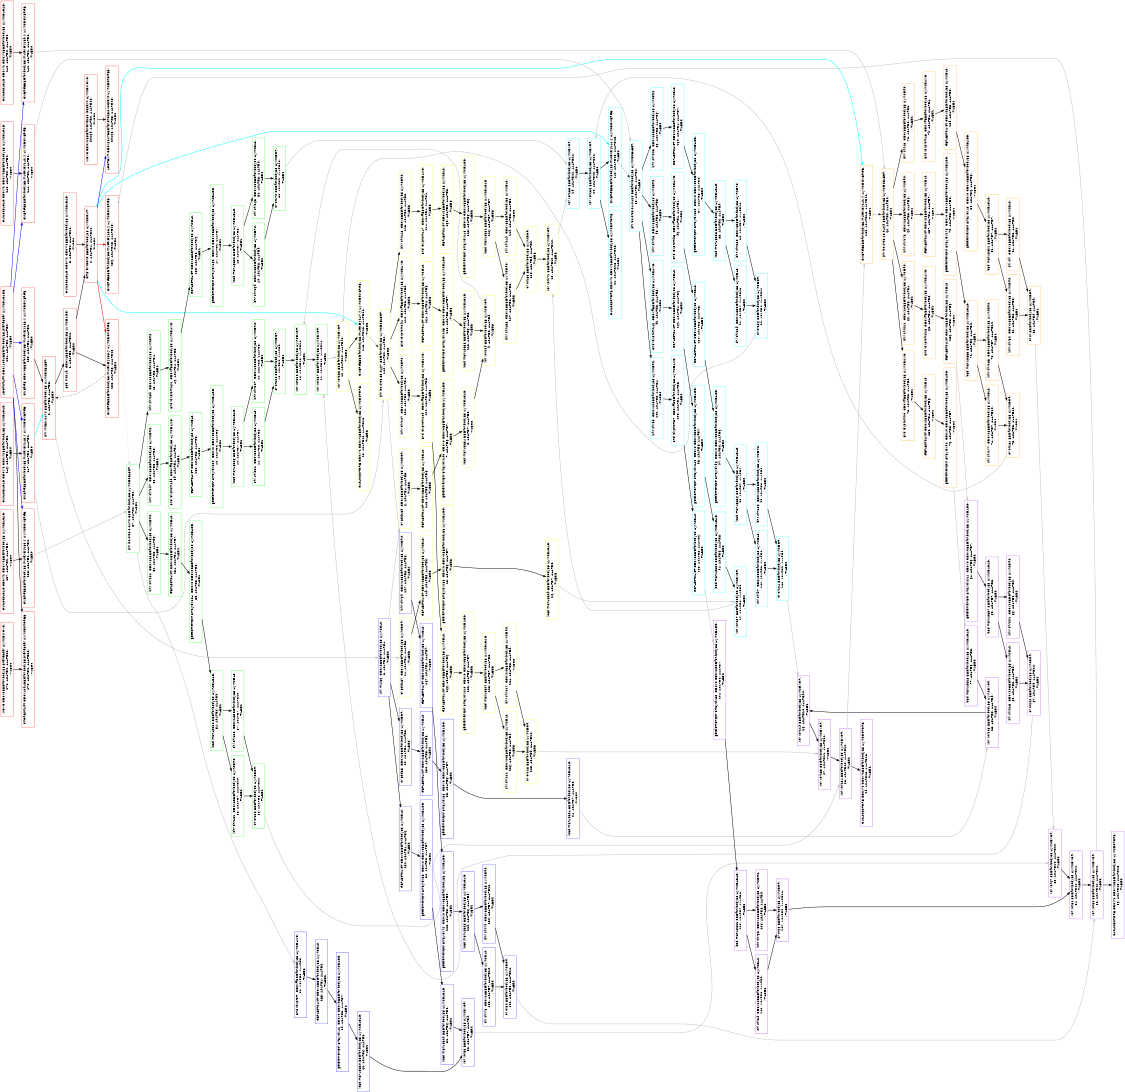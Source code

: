 digraph Region_18 {
	graph [ nslimit = "1000.0",
	orientation = landscape,
		center = true,
	page = "8.5,11",
	compound=true,
	size = "10,7.5" ] ;
"Op_134" [ fontname = "Helvetica" shape = box, color = red,  label = " LOOPSTART C=0x4094BB=for.body35.preheader HyIns=LOADB,
134, ASAP=0, ALAP=0,
, TILE=0"]
"Op_170" [ fontname = "Helvetica" shape = box, color = red,  label = " STORESTART C=0x4094BB=for.body35.preheader HyIns=STOREB,
170, ASAP=1, ALAP=13,
, TILE=0"]
"Op_171" [ fontname = "Helvetica" shape = box, color = red,  label = " MOVC C=0x0BB=for.body35.preheader HyIns=MOVC,
171, ASAP=0, ALAP=12,
, TILE=0"]
"Op_0" [ fontname = "Helvetica" shape = box, color = red,  label = " phi rnd31.0471 BB=for.body35 HyIns=SELECT,
0, ASAP=2, ALAP=3,
, TILE=0"]
"Op_1" [ fontname = "Helvetica" shape = box, color = red,  label = " add inc249  C=0x1BB=for.body35 HyIns=ADD,
1, ASAP=3, ALAP=11,
, TILE=0"]
"Op_2" [ fontname = "Helvetica" shape = box, color = red,  label = " icmp exitcond BB=for.body35 HyIns=CMP,
2, ASAP=4, ALAP=12,
, TILE=0"]
"Op_3" [ fontname = "Helvetica" shape = box, color = red,  label = " OutLoopLOAD C=0x-1 C=0x-1BB=for.body35 HyIns=LOAD,
3, ASAP=0, ALAP=11,
, TILE=0"]
"Op_5" [ fontname = "Helvetica" shape = box, color = blue,  label = " shl mul36  C=0x2BB=for.body35 HyIns=LS,
5, ASAP=3, ALAP=4,
, TILE=2"]
"Op_6" [ fontname = "Helvetica" shape = box, color = yellow,  label = " or add189  C=0x3BB=for.body35 HyIns=OR,
6, ASAP=4, ALAP=5,
, TILE=3"]
"Op_7" [ fontname = "Helvetica" shape = box, color = yellow,  label = " getelementptr arrayidx190  C=0x0 C=0x0BB=for.body35 HyIns=ADD,
7, ASAP=6, ALAP=7,
, TILE=3"]
"Op_8" [ fontname = "Helvetica" shape = box, color = yellow,  label = " load manupa34 BB=for.body35 HyIns=LOAD,
8, ASAP=7, ALAP=8,
, TILE=3"]
"Op_9" [ fontname = "Helvetica" shape = box, color = yellow,  label = " xor xor209 BB=for.body35 HyIns=XOR,
9, ASAP=8, ALAP=9,
, TILE=3"]
"Op_10" [ fontname = "Helvetica" shape = box, color = green,  label = " xor xor223 BB=for.body35 HyIns=XOR,
10, ASAP=10, ALAP=10,
, TILE=1"]
"Op_11" [ fontname = "Helvetica" shape = box, color = green,  label = " xor xor237 BB=for.body35 HyIns=XOR,
11, ASAP=11, ALAP=11,
, TILE=1"]
"Op_12" [ fontname = "Helvetica" shape = box, color = yellow,  label = " xor xor238 BB=for.body35 HyIns=XOR,
12, ASAP=12, ALAP=12,
, TILE=3"]
"Op_13" [ fontname = "Helvetica" shape = box, color = yellow,  label = " OutLoopSTORE C=0x-1 C=0x-1BB=for.body35 HyIns=STORE,
13, ASAP=13, ALAP=13,
, TILE=3"]
"Op_14" [ fontname = "Helvetica" shape = box, color = yellow,  label = " or add137  C=0x2BB=for.body35 HyIns=OR,
14, ASAP=4, ALAP=5,
, TILE=3"]
"Op_15" [ fontname = "Helvetica" shape = box, color = yellow,  label = " getelementptr arrayidx138  C=0x0 C=0x0BB=for.body35 HyIns=ADD,
15, ASAP=6, ALAP=7,
, TILE=3"]
"Op_16" [ fontname = "Helvetica" shape = box, color = yellow,  label = " load manupa29 BB=for.body35 HyIns=LOAD,
16, ASAP=7, ALAP=8,
, TILE=3"]
"Op_17" [ fontname = "Helvetica" shape = box, color = cyan,  label = " xor xor157 BB=for.body35 HyIns=XOR,
17, ASAP=8, ALAP=9,
, TILE=0"]
"Op_18" [ fontname = "Helvetica" shape = box, color = yellow,  label = " xor xor171 BB=for.body35 HyIns=XOR,
18, ASAP=10, ALAP=10,
, TILE=3"]
"Op_19" [ fontname = "Helvetica" shape = box, color = cyan,  label = " xor xor185 BB=for.body35 HyIns=XOR,
19, ASAP=11, ALAP=11,
, TILE=0"]
"Op_20" [ fontname = "Helvetica" shape = box, color = cyan,  label = " xor xor186 BB=for.body35 HyIns=XOR,
20, ASAP=12, ALAP=12,
, TILE=0"]
"Op_21" [ fontname = "Helvetica" shape = box, color = cyan,  label = " OutLoopSTORE C=0x-1 C=0x-1BB=for.body35 HyIns=STORE,
21, ASAP=13, ALAP=13,
, TILE=0"]
"Op_37" [ fontname = "Helvetica" shape = box, color = green,  label = " phi b0.sroa.0.0470 BB=for.body35 HyIns=SELECT,
37, ASAP=2, ALAP=2,
, TILE=1"]
"Op_22" [ fontname = "Helvetica" shape = box, color = blue,  label = " or add85  C=0x1BB=for.body35 HyIns=OR,
22, ASAP=4, ALAP=5,
, TILE=2"]
"Op_23" [ fontname = "Helvetica" shape = box, color = blue,  label = " getelementptr arrayidx86  C=0x0 C=0x0BB=for.body35 HyIns=ADD,
23, ASAP=6, ALAP=7,
, TILE=2"]
"Op_24" [ fontname = "Helvetica" shape = box, color = blue,  label = " load manupa24 BB=for.body35 HyIns=LOAD,
24, ASAP=7, ALAP=8,
, TILE=2"]
"Op_25" [ fontname = "Helvetica" shape = box, color = purple,  label = " xor xor105 BB=for.body35 HyIns=XOR,
25, ASAP=8, ALAP=9,
, TILE=2"]
"Op_26" [ fontname = "Helvetica" shape = box, color = purple,  label = " xor xor119 BB=for.body35 HyIns=XOR,
26, ASAP=10, ALAP=10,
, TILE=2"]
"Op_27" [ fontname = "Helvetica" shape = box, color = purple,  label = " xor xor133 BB=for.body35 HyIns=XOR,
27, ASAP=11, ALAP=11,
, TILE=2"]
"Op_28" [ fontname = "Helvetica" shape = box, color = purple,  label = " xor xor134 BB=for.body35 HyIns=XOR,
28, ASAP=12, ALAP=12,
, TILE=2"]
"Op_29" [ fontname = "Helvetica" shape = box, color = purple,  label = " OutLoopSTORE C=0x-1 C=0x-1BB=for.body35 HyIns=STORE,
29, ASAP=13, ALAP=13,
, TILE=2"]
"Op_30" [ fontname = "Helvetica" shape = box, color = blue,  label = " getelementptr arrayidx38  C=0x0 C=0x0BB=for.body35 HyIns=ADD,
30, ASAP=5, ALAP=7,
, TILE=2"]
"Op_31" [ fontname = "Helvetica" shape = box, color = blue,  label = " load manupa19 BB=for.body35 HyIns=LOAD,
31, ASAP=6, ALAP=8,
, TILE=2"]
"Op_32" [ fontname = "Helvetica" shape = box, color = blue,  label = " xor xor53 BB=for.body35 HyIns=XOR,
32, ASAP=7, ALAP=9,
, TILE=2"]
"Op_33" [ fontname = "Helvetica" shape = box, color = purple,  label = " xor xor67 BB=for.body35 HyIns=XOR,
33, ASAP=10, ALAP=10,
, TILE=2"]
"Op_34" [ fontname = "Helvetica" shape = box, color = purple,  label = " xor xor81 BB=for.body35 HyIns=XOR,
34, ASAP=11, ALAP=11,
, TILE=2"]
"Op_35" [ fontname = "Helvetica" shape = box, color = purple,  label = " xor xor82 BB=for.body35 HyIns=XOR,
35, ASAP=12, ALAP=12,
, TILE=2"]
"Op_36" [ fontname = "Helvetica" shape = box, color = purple,  label = " OutLoopSTORE C=0x-1 C=0x-1BB=for.body35 HyIns=STORE,
36, ASAP=13, ALAP=13,
, TILE=2"]
"Op_61" [ fontname = "Helvetica" shape = box, color = orange,  label = " phi b0.sroa.13.0469 BB=for.body35 HyIns=SELECT,
61, ASAP=2, ALAP=2,
, TILE=1"]
"Op_62" [ fontname = "Helvetica" shape = box, color = orange,  label = " lshr shr211  C=0x10BB=for.body35 HyIns=RS,
62, ASAP=3, ALAP=4,
, TILE=1"]
"Op_63" [ fontname = "Helvetica" shape = box, color = orange,  label = " and idxprom213  C=0xffBB=for.body35 HyIns=AND,
63, ASAP=4, ALAP=5,
, TILE=1"]
"Op_38" [ fontname = "Helvetica" shape = box, color = green,  label = " lshr shr197  C=0x8BB=for.body35 HyIns=RS,
38, ASAP=3, ALAP=3,
, TILE=1"]
"Op_39" [ fontname = "Helvetica" shape = box, color = green,  label = " and idxprom199  C=0xffBB=for.body35 HyIns=AND,
39, ASAP=4, ALAP=4,
, TILE=1"]
"Op_40" [ fontname = "Helvetica" shape = box, color = green,  label = " getelementptr arrayidx200  C=0x0 C=0x0BB=for.body35 HyIns=ADD,
40, ASAP=6, ALAP=6,
, TILE=1"]
"Op_41" [ fontname = "Helvetica" shape = box, color = green,  label = " load manupa36 BB=for.body35 HyIns=LOAD,
41, ASAP=7, ALAP=7,
, TILE=1"]
"Op_42" [ fontname = "Helvetica" shape = box, color = green,  label = " lshr shr207  C=0x18BB=for.body35 HyIns=RS,
42, ASAP=8, ALAP=8,
, TILE=1"]
"Op_43" [ fontname = "Helvetica" shape = box, color = green,  label = " or or208 BB=for.body35 HyIns=OR,
43, ASAP=9, ALAP=9,
, TILE=1"]
"Op_44" [ fontname = "Helvetica" shape = box, color = green,  label = " shl shl201  C=0x8BB=for.body35 HyIns=LS,
44, ASAP=8, ALAP=8,
, TILE=1"]
"Op_45" [ fontname = "Helvetica" shape = box, color = green,  label = " lshr shr159  C=0x10BB=for.body35 HyIns=RS,
45, ASAP=3, ALAP=4,
, TILE=1"]
"Op_46" [ fontname = "Helvetica" shape = box, color = green,  label = " and idxprom161  C=0xffBB=for.body35 HyIns=AND,
46, ASAP=4, ALAP=5,
, TILE=1"]
"Op_47" [ fontname = "Helvetica" shape = box, color = green,  label = " getelementptr arrayidx162  C=0x0 C=0x0BB=for.body35 HyIns=ADD,
47, ASAP=6, ALAP=7,
, TILE=1"]
"Op_48" [ fontname = "Helvetica" shape = box, color = green,  label = " load manupa32 BB=for.body35 HyIns=LOAD,
48, ASAP=7, ALAP=8,
, TILE=1"]
"Op_49" [ fontname = "Helvetica" shape = box, color = green,  label = " lshr shr169  C=0x10BB=for.body35 HyIns=RS,
49, ASAP=8, ALAP=9,
, TILE=1"]
"Op_50" [ fontname = "Helvetica" shape = box, color = green,  label = " or or170 BB=for.body35 HyIns=OR,
50, ASAP=9, ALAP=10,
, TILE=1"]
"Op_51" [ fontname = "Helvetica" shape = box, color = green,  label = " shl shl163  C=0x10BB=for.body35 HyIns=LS,
51, ASAP=8, ALAP=9,
, TILE=1"]
"Op_52" [ fontname = "Helvetica" shape = box, color = green,  label = " lshr shr121  C=0x18BB=for.body35 HyIns=RS,
52, ASAP=3, ALAP=6,
, TILE=1"]
"Op_53" [ fontname = "Helvetica" shape = box, color = green,  label = " getelementptr arrayidx124  C=0x0 C=0x0BB=for.body35 HyIns=ADD,
53, ASAP=5, ALAP=8,
, TILE=1"]
"Op_54" [ fontname = "Helvetica" shape = box, color = green,  label = " load manupa28 BB=for.body35 HyIns=LOAD,
54, ASAP=6, ALAP=9,
, TILE=1"]
"Op_55" [ fontname = "Helvetica" shape = box, color = green,  label = " lshr shr131  C=0x8BB=for.body35 HyIns=RS,
55, ASAP=7, ALAP=10,
, TILE=1"]
"Op_56" [ fontname = "Helvetica" shape = box, color = green,  label = " or or132 BB=for.body35 HyIns=OR,
56, ASAP=8, ALAP=11,
, TILE=1"]
"Op_57" [ fontname = "Helvetica" shape = box, color = green,  label = " shl shl125  C=0x18BB=for.body35 HyIns=LS,
57, ASAP=7, ALAP=10,
, TILE=1"]
"Op_58" [ fontname = "Helvetica" shape = box, color = blue,  label = " and idxprom  C=0xffBB=for.body35 HyIns=AND,
58, ASAP=3, ALAP=5,
, TILE=2"]
"Op_59" [ fontname = "Helvetica" shape = box, color = blue,  label = " getelementptr arrayidx41  C=0x0 C=0x0BB=for.body35 HyIns=ADD,
59, ASAP=5, ALAP=7,
, TILE=2"]
"Op_60" [ fontname = "Helvetica" shape = box, color = blue,  label = " load manupa20 BB=for.body35 HyIns=LOAD,
60, ASAP=6, ALAP=8,
, TILE=2"]
"Op_113" [ fontname = "Helvetica" shape = box, color = yellow,  label = " lshr shr145  C=0x8BB=for.body35 HyIns=RS,
113, ASAP=3, ALAP=3,
, TILE=3"]
"Op_114" [ fontname = "Helvetica" shape = box, color = yellow,  label = " and idxprom147  C=0xffBB=for.body35 HyIns=AND,
114, ASAP=4, ALAP=4,
, TILE=3"]
"Op_115" [ fontname = "Helvetica" shape = box, color = yellow,  label = " getelementptr arrayidx148  C=0x0 C=0x0BB=for.body35 HyIns=ADD,
115, ASAP=6, ALAP=6,
, TILE=3"]
"Op_116" [ fontname = "Helvetica" shape = box, color = yellow,  label = " load manupa31 BB=for.body35 HyIns=LOAD,
116, ASAP=7, ALAP=7,
, TILE=3"]
"Op_64" [ fontname = "Helvetica" shape = box, color = purple,  label = " getelementptr arrayidx214  C=0x0 C=0x0BB=for.body35 HyIns=ADD,
64, ASAP=6, ALAP=7,
, TILE=2"]
"Op_65" [ fontname = "Helvetica" shape = box, color = purple,  label = " load manupa37 BB=for.body35 HyIns=LOAD,
65, ASAP=7, ALAP=8,
, TILE=2"]
"Op_66" [ fontname = "Helvetica" shape = box, color = purple,  label = " lshr shr221  C=0x10BB=for.body35 HyIns=RS,
66, ASAP=8, ALAP=9,
, TILE=2"]
"Op_67" [ fontname = "Helvetica" shape = box, color = purple,  label = " or or222 BB=for.body35 HyIns=OR,
67, ASAP=9, ALAP=10,
, TILE=2"]
"Op_68" [ fontname = "Helvetica" shape = box, color = purple,  label = " shl shl215  C=0x10BB=for.body35 HyIns=LS,
68, ASAP=8, ALAP=9,
, TILE=2"]
"Op_69" [ fontname = "Helvetica" shape = box, color = orange,  label = " lshr shr173  C=0x18BB=for.body35 HyIns=RS,
69, ASAP=3, ALAP=6,
, TILE=1"]
"Op_70" [ fontname = "Helvetica" shape = box, color = orange,  label = " getelementptr arrayidx176  C=0x0 C=0x0BB=for.body35 HyIns=ADD,
70, ASAP=5, ALAP=8,
, TILE=1"]
"Op_71" [ fontname = "Helvetica" shape = box, color = orange,  label = " load manupa33 BB=for.body35 HyIns=LOAD,
71, ASAP=6, ALAP=9,
, TILE=1"]
"Op_72" [ fontname = "Helvetica" shape = box, color = orange,  label = " lshr shr183  C=0x8BB=for.body35 HyIns=RS,
72, ASAP=7, ALAP=10,
, TILE=1"]
"Op_73" [ fontname = "Helvetica" shape = box, color = orange,  label = " or or184 BB=for.body35 HyIns=OR,
73, ASAP=8, ALAP=11,
, TILE=1"]
"Op_74" [ fontname = "Helvetica" shape = box, color = orange,  label = " shl shl177  C=0x18BB=for.body35 HyIns=LS,
74, ASAP=7, ALAP=10,
, TILE=1"]
"Op_75" [ fontname = "Helvetica" shape = box, color = orange,  label = " and idxprom90  C=0xffBB=for.body35 HyIns=AND,
75, ASAP=3, ALAP=5,
, TILE=1"]
"Op_76" [ fontname = "Helvetica" shape = box, color = orange,  label = " getelementptr arrayidx91  C=0x0 C=0x0BB=for.body35 HyIns=ADD,
76, ASAP=5, ALAP=7,
, TILE=1"]
"Op_77" [ fontname = "Helvetica" shape = box, color = purple,  label = " load manupa25 BB=for.body35 HyIns=LOAD,
77, ASAP=6, ALAP=8,
, TILE=2"]
"Op_78" [ fontname = "Helvetica" shape = box, color = orange,  label = " lshr shr43  C=0x8BB=for.body35 HyIns=RS,
78, ASAP=3, ALAP=3,
, TILE=1"]
"Op_79" [ fontname = "Helvetica" shape = box, color = orange,  label = " and idxprom45  C=0xffBB=for.body35 HyIns=AND,
79, ASAP=4, ALAP=4,
, TILE=1"]
"Op_80" [ fontname = "Helvetica" shape = box, color = orange,  label = " getelementptr arrayidx46  C=0x0 C=0x0BB=for.body35 HyIns=ADD,
80, ASAP=6, ALAP=6,
, TILE=1"]
"Op_81" [ fontname = "Helvetica" shape = box, color = orange,  label = " load manupa21 BB=for.body35 HyIns=LOAD,
81, ASAP=7, ALAP=7,
, TILE=1"]
"Op_82" [ fontname = "Helvetica" shape = box, color = orange,  label = " lshr shr52  C=0x18BB=for.body35 HyIns=RS,
82, ASAP=8, ALAP=8,
, TILE=1"]
"Op_83" [ fontname = "Helvetica" shape = box, color = orange,  label = " or or BB=for.body35 HyIns=OR,
83, ASAP=9, ALAP=9,
, TILE=1"]
"Op_84" [ fontname = "Helvetica" shape = box, color = orange,  label = " shl shl  C=0x8BB=for.body35 HyIns=LS,
84, ASAP=8, ALAP=8,
, TILE=1"]
"Op_85" [ fontname = "Helvetica" shape = box, color = cyan,  label = " phi b0.sroa.24.0468 BB=for.body35 HyIns=SELECT,
85, ASAP=2, ALAP=2,
, TILE=0"]
"Op_86" [ fontname = "Helvetica" shape = box, color = cyan,  label = " lshr shr225  C=0x18BB=for.body35 HyIns=RS,
86, ASAP=3, ALAP=6,
, TILE=0"]
"Op_87" [ fontname = "Helvetica" shape = box, color = cyan,  label = " getelementptr arrayidx228  C=0x0 C=0x0BB=for.body35 HyIns=ADD,
87, ASAP=5, ALAP=8,
, TILE=0"]
"Op_88" [ fontname = "Helvetica" shape = box, color = cyan,  label = " load manupa38 BB=for.body35 HyIns=LOAD,
88, ASAP=6, ALAP=9,
, TILE=0"]
"Op_89" [ fontname = "Helvetica" shape = box, color = cyan,  label = " lshr shr235  C=0x8BB=for.body35 HyIns=RS,
89, ASAP=7, ALAP=10,
, TILE=0"]
"Op_90" [ fontname = "Helvetica" shape = box, color = cyan,  label = " or or236 BB=for.body35 HyIns=OR,
90, ASAP=8, ALAP=11,
, TILE=0"]
"Op_91" [ fontname = "Helvetica" shape = box, color = cyan,  label = " shl shl229  C=0x18BB=for.body35 HyIns=LS,
91, ASAP=7, ALAP=10,
, TILE=0"]
"Op_92" [ fontname = "Helvetica" shape = box, color = cyan,  label = " and idxprom142  C=0xffBB=for.body35 HyIns=AND,
92, ASAP=3, ALAP=5,
, TILE=0"]
"Op_93" [ fontname = "Helvetica" shape = box, color = cyan,  label = " getelementptr arrayidx143  C=0x0 C=0x0BB=for.body35 HyIns=ADD,
93, ASAP=5, ALAP=7,
, TILE=0"]
"Op_94" [ fontname = "Helvetica" shape = box, color = cyan,  label = " load manupa30 BB=for.body35 HyIns=LOAD,
94, ASAP=6, ALAP=8,
, TILE=0"]
"Op_95" [ fontname = "Helvetica" shape = box, color = cyan,  label = " lshr shr93  C=0x8BB=for.body35 HyIns=RS,
95, ASAP=3, ALAP=3,
, TILE=0"]
"Op_96" [ fontname = "Helvetica" shape = box, color = cyan,  label = " and idxprom95  C=0xffBB=for.body35 HyIns=AND,
96, ASAP=4, ALAP=4,
, TILE=0"]
"Op_97" [ fontname = "Helvetica" shape = box, color = cyan,  label = " getelementptr arrayidx96  C=0x0 C=0x0BB=for.body35 HyIns=ADD,
97, ASAP=6, ALAP=6,
, TILE=0"]
"Op_98" [ fontname = "Helvetica" shape = box, color = cyan,  label = " load manupa26 BB=for.body35 HyIns=LOAD,
98, ASAP=7, ALAP=7,
, TILE=0"]
"Op_99" [ fontname = "Helvetica" shape = box, color = cyan,  label = " lshr shr103  C=0x18BB=for.body35 HyIns=RS,
99, ASAP=8, ALAP=8,
, TILE=0"]
"Op_100" [ fontname = "Helvetica" shape = box, color = cyan,  label = " or or104 BB=for.body35 HyIns=OR,
100, ASAP=9, ALAP=9,
, TILE=0"]
"Op_101" [ fontname = "Helvetica" shape = box, color = cyan,  label = " shl shl97  C=0x8BB=for.body35 HyIns=LS,
101, ASAP=8, ALAP=8,
, TILE=0"]
"Op_102" [ fontname = "Helvetica" shape = box, color = cyan,  label = " lshr shr55  C=0x10BB=for.body35 HyIns=RS,
102, ASAP=3, ALAP=4,
, TILE=0"]
"Op_103" [ fontname = "Helvetica" shape = box, color = cyan,  label = " and idxprom57  C=0xffBB=for.body35 HyIns=AND,
103, ASAP=4, ALAP=5,
, TILE=0"]
"Op_104" [ fontname = "Helvetica" shape = box, color = purple,  label = " getelementptr arrayidx58  C=0x0 C=0x0BB=for.body35 HyIns=ADD,
104, ASAP=6, ALAP=7,
, TILE=2"]
"Op_105" [ fontname = "Helvetica" shape = box, color = purple,  label = " load manupa22 BB=for.body35 HyIns=LOAD,
105, ASAP=7, ALAP=8,
, TILE=2"]
"Op_106" [ fontname = "Helvetica" shape = box, color = purple,  label = " lshr shr65  C=0x10BB=for.body35 HyIns=RS,
106, ASAP=8, ALAP=9,
, TILE=2"]
"Op_107" [ fontname = "Helvetica" shape = box, color = purple,  label = " or or66 BB=for.body35 HyIns=OR,
107, ASAP=9, ALAP=10,
, TILE=2"]
"Op_108" [ fontname = "Helvetica" shape = box, color = purple,  label = " shl shl59  C=0x10BB=for.body35 HyIns=LS,
108, ASAP=8, ALAP=9,
, TILE=2"]
"Op_109" [ fontname = "Helvetica" shape = box, color = yellow,  label = " phi b0.sroa.35.0467 BB=for.body35 HyIns=SELECT,
109, ASAP=2, ALAP=2,
, TILE=3"]
"Op_110" [ fontname = "Helvetica" shape = box, color = yellow,  label = " and idxprom194  C=0xffBB=for.body35 HyIns=AND,
110, ASAP=3, ALAP=5,
, TILE=3"]
"Op_111" [ fontname = "Helvetica" shape = box, color = yellow,  label = " getelementptr arrayidx195  C=0x0 C=0x0BB=for.body35 HyIns=ADD,
111, ASAP=5, ALAP=7,
, TILE=3"]
"Op_112" [ fontname = "Helvetica" shape = box, color = yellow,  label = " load manupa35 BB=for.body35 HyIns=LOAD,
112, ASAP=6, ALAP=8,
, TILE=3"]
"Op_117" [ fontname = "Helvetica" shape = box, color = yellow,  label = " lshr shr155  C=0x18BB=for.body35 HyIns=RS,
117, ASAP=8, ALAP=8,
, TILE=3"]
"Op_118" [ fontname = "Helvetica" shape = box, color = yellow,  label = " or or156 BB=for.body35 HyIns=OR,
118, ASAP=9, ALAP=9,
, TILE=3"]
"Op_119" [ fontname = "Helvetica" shape = box, color = yellow,  label = " shl shl149  C=0x8BB=for.body35 HyIns=LS,
119, ASAP=8, ALAP=8,
, TILE=3"]
"Op_120" [ fontname = "Helvetica" shape = box, color = yellow,  label = " lshr shr107  C=0x10BB=for.body35 HyIns=RS,
120, ASAP=3, ALAP=4,
, TILE=3"]
"Op_121" [ fontname = "Helvetica" shape = box, color = yellow,  label = " and idxprom109  C=0xffBB=for.body35 HyIns=AND,
121, ASAP=4, ALAP=5,
, TILE=3"]
"Op_122" [ fontname = "Helvetica" shape = box, color = yellow,  label = " getelementptr arrayidx110  C=0x0 C=0x0BB=for.body35 HyIns=ADD,
122, ASAP=6, ALAP=7,
, TILE=3"]
"Op_123" [ fontname = "Helvetica" shape = box, color = yellow,  label = " load manupa27 BB=for.body35 HyIns=LOAD,
123, ASAP=7, ALAP=8,
, TILE=3"]
"Op_124" [ fontname = "Helvetica" shape = box, color = yellow,  label = " lshr shr117  C=0x10BB=for.body35 HyIns=RS,
124, ASAP=8, ALAP=9,
, TILE=3"]
"Op_125" [ fontname = "Helvetica" shape = box, color = yellow,  label = " or or118 BB=for.body35 HyIns=OR,
125, ASAP=9, ALAP=10,
, TILE=3"]
"Op_126" [ fontname = "Helvetica" shape = box, color = yellow,  label = " shl shl111  C=0x10BB=for.body35 HyIns=LS,
126, ASAP=8, ALAP=9,
, TILE=3"]
"Op_127" [ fontname = "Helvetica" shape = box, color = blue,  label = " lshr shr69  C=0x18BB=for.body35 HyIns=RS,
127, ASAP=3, ALAP=6,
, TILE=2"]
"Op_128" [ fontname = "Helvetica" shape = box, color = blue,  label = " getelementptr arrayidx72  C=0x0 C=0x0BB=for.body35 HyIns=ADD,
128, ASAP=5, ALAP=8,
, TILE=2"]
"Op_129" [ fontname = "Helvetica" shape = box, color = blue,  label = " load manupa23 BB=for.body35 HyIns=LOAD,
129, ASAP=6, ALAP=9,
, TILE=2"]
"Op_130" [ fontname = "Helvetica" shape = box, color = blue,  label = " lshr shr79  C=0x8BB=for.body35 HyIns=RS,
130, ASAP=7, ALAP=10,
, TILE=2"]
"Op_131" [ fontname = "Helvetica" shape = box, color = blue,  label = " or or80 BB=for.body35 HyIns=OR,
131, ASAP=8, ALAP=11,
, TILE=2"]
"Op_132" [ fontname = "Helvetica" shape = box, color = blue,  label = " shl shl73  C=0x18BB=for.body35 HyIns=LS,
132, ASAP=7, ALAP=10,
, TILE=2"]
"Op_133" [ fontname = "Helvetica" shape = box, color = red,  label = " CMERGEBB=for.body35,mutex={135,} HyIns=CMERGE,
133, ASAP=5, ALAP=13,
, TILE=0"]
"Op_135" [ fontname = "Helvetica" shape = box, color = red,  label = " CMERGE C=0x0BB=for.body35,mutex={133,} HyIns=CMERGE,
135, ASAP=1, ALAP=2,
, TILE=0"]
"Op_136" [ fontname = "Helvetica" shape = box, color = red,  label = " CMERGEBB=for.body35,mutex={138,} HyIns=CMERGE,
136, ASAP=13, ALAP=13,
, TILE=0"]
"Op_137" [ fontname = "Helvetica" shape = box, color = red,  label = " OutLoopLOAD C=0x-1 C=0x-1BB=for.body35 HyIns=LOAD,
137, ASAP=0, ALAP=0,
, TILE=0"]
"Op_138" [ fontname = "Helvetica" shape = box, color = red,  label = " CMERGEBB=for.body35,mutex={136,} HyIns=CMERGE,
138, ASAP=1, ALAP=1,
, TILE=0"]
"Op_139" [ fontname = "Helvetica" shape = box, color = orange,  label = " CMERGEBB=for.body35,mutex={141,} HyIns=CMERGE,
139, ASAP=13, ALAP=13,
, TILE=1"]
"Op_140" [ fontname = "Helvetica" shape = box, color = red,  label = " OutLoopLOAD C=0x-1 C=0x-1BB=for.body35 HyIns=LOAD,
140, ASAP=0, ALAP=0,
, TILE=0"]
"Op_141" [ fontname = "Helvetica" shape = box, color = red,  label = " CMERGEBB=for.body35,mutex={139,} HyIns=CMERGE,
141, ASAP=1, ALAP=1,
, TILE=0"]
"Op_142" [ fontname = "Helvetica" shape = box, color = cyan,  label = " CMERGEBB=for.body35,mutex={144,} HyIns=CMERGE,
142, ASAP=13, ALAP=13,
, TILE=0"]
"Op_143" [ fontname = "Helvetica" shape = box, color = red,  label = " OutLoopLOAD C=0x-1 C=0x-1BB=for.body35 HyIns=LOAD,
143, ASAP=0, ALAP=0,
, TILE=0"]
"Op_144" [ fontname = "Helvetica" shape = box, color = red,  label = " CMERGEBB=for.body35,mutex={142,} HyIns=CMERGE,
144, ASAP=1, ALAP=1,
, TILE=0"]
"Op_145" [ fontname = "Helvetica" shape = box, color = yellow,  label = " CMERGEBB=for.body35,mutex={147,} HyIns=CMERGE,
145, ASAP=13, ALAP=13,
, TILE=3"]
"Op_146" [ fontname = "Helvetica" shape = box, color = red,  label = " OutLoopLOAD C=0x-1 C=0x-1BB=for.body35 HyIns=LOAD,
146, ASAP=0, ALAP=0,
, TILE=0"]
"Op_147" [ fontname = "Helvetica" shape = box, color = red,  label = " CMERGEBB=for.body35,mutex={145,} HyIns=CMERGE,
147, ASAP=1, ALAP=1,
, TILE=0"]
"Op_148" [ fontname = "Helvetica" shape = box, color = yellow,  label = " GEPLEFTSHIFT C=0x2BB=for.body35 HyIns=LS,
148, ASAP=5, ALAP=6,
, TILE=3"]
"Op_149" [ fontname = "Helvetica" shape = box, color = yellow,  label = " GEPLEFTSHIFT C=0x2BB=for.body35 HyIns=LS,
149, ASAP=5, ALAP=6,
, TILE=3"]
"Op_150" [ fontname = "Helvetica" shape = box, color = blue,  label = " GEPLEFTSHIFT C=0x2BB=for.body35 HyIns=LS,
150, ASAP=5, ALAP=6,
, TILE=2"]
"Op_151" [ fontname = "Helvetica" shape = box, color = blue,  label = " GEPLEFTSHIFT C=0x2BB=for.body35 HyIns=LS,
151, ASAP=4, ALAP=6,
, TILE=2"]
"Op_152" [ fontname = "Helvetica" shape = box, color = green,  label = " GEPLEFTSHIFT C=0x2BB=for.body35 HyIns=LS,
152, ASAP=5, ALAP=5,
, TILE=1"]
"Op_153" [ fontname = "Helvetica" shape = box, color = green,  label = " GEPLEFTSHIFT C=0x2BB=for.body35 HyIns=LS,
153, ASAP=5, ALAP=6,
, TILE=1"]
"Op_154" [ fontname = "Helvetica" shape = box, color = green,  label = " GEPLEFTSHIFT C=0x2BB=for.body35 HyIns=LS,
154, ASAP=4, ALAP=7,
, TILE=1"]
"Op_155" [ fontname = "Helvetica" shape = box, color = blue,  label = " GEPLEFTSHIFT C=0x2BB=for.body35 HyIns=LS,
155, ASAP=4, ALAP=6,
, TILE=2"]
"Op_156" [ fontname = "Helvetica" shape = box, color = orange,  label = " GEPLEFTSHIFT C=0x2BB=for.body35 HyIns=LS,
156, ASAP=5, ALAP=6,
, TILE=1"]
"Op_157" [ fontname = "Helvetica" shape = box, color = orange,  label = " GEPLEFTSHIFT C=0x2BB=for.body35 HyIns=LS,
157, ASAP=4, ALAP=7,
, TILE=1"]
"Op_158" [ fontname = "Helvetica" shape = box, color = orange,  label = " GEPLEFTSHIFT C=0x2BB=for.body35 HyIns=LS,
158, ASAP=4, ALAP=6,
, TILE=1"]
"Op_159" [ fontname = "Helvetica" shape = box, color = orange,  label = " GEPLEFTSHIFT C=0x2BB=for.body35 HyIns=LS,
159, ASAP=5, ALAP=5,
, TILE=1"]
"Op_160" [ fontname = "Helvetica" shape = box, color = cyan,  label = " GEPLEFTSHIFT C=0x2BB=for.body35 HyIns=LS,
160, ASAP=4, ALAP=7,
, TILE=0"]
"Op_161" [ fontname = "Helvetica" shape = box, color = cyan,  label = " GEPLEFTSHIFT C=0x2BB=for.body35 HyIns=LS,
161, ASAP=4, ALAP=6,
, TILE=0"]
"Op_162" [ fontname = "Helvetica" shape = box, color = cyan,  label = " GEPLEFTSHIFT C=0x2BB=for.body35 HyIns=LS,
162, ASAP=5, ALAP=5,
, TILE=0"]
"Op_163" [ fontname = "Helvetica" shape = box, color = cyan,  label = " GEPLEFTSHIFT C=0x2BB=for.body35 HyIns=LS,
163, ASAP=5, ALAP=6,
, TILE=0"]
"Op_164" [ fontname = "Helvetica" shape = box, color = yellow,  label = " GEPLEFTSHIFT C=0x2BB=for.body35 HyIns=LS,
164, ASAP=4, ALAP=6,
, TILE=3"]
"Op_165" [ fontname = "Helvetica" shape = box, color = yellow,  label = " GEPLEFTSHIFT C=0x2BB=for.body35 HyIns=LS,
165, ASAP=5, ALAP=5,
, TILE=3"]
"Op_166" [ fontname = "Helvetica" shape = box, color = yellow,  label = " GEPLEFTSHIFT C=0x2BB=for.body35 HyIns=LS,
166, ASAP=5, ALAP=6,
, TILE=3"]
"Op_167" [ fontname = "Helvetica" shape = box, color = blue,  label = " GEPLEFTSHIFT C=0x2BB=for.body35 HyIns=LS,
167, ASAP=4, ALAP=7,
, TILE=2"]
"Op_20168" [ fontname = "Helvetica" shape = box, color = red,  label = " LOOPEXIT C=0x2047BB=for.end250.loopexit HyIns=STOREB,
20168, ASAP=5, ALAP=13,
, TILE=0"]
"Op_20169" [ fontname = "Helvetica" shape = box, color = red,  label = " MOVC C=0x1BB=for.end250.loopexit HyIns=MOVC,
20169, ASAP=0, ALAP=12,
, TILE=0"]
"Op_0" -> "Op_1" [style = bold, color = black];
"Op_0" -> "Op_5" [style = bold, color = grey];
"Op_1" -> "Op_2" [style = bold, color = black];
"Op_1" -> "Op_133" [style = bold, color = black];
"Op_2" -> "Op_133" [style = bold, color = red];
"Op_2" -> "Op_136" [style = bold, color = red];
"Op_2" -> "Op_139" [style = bold, color = cyan];
"Op_2" -> "Op_142" [style = bold, color = cyan];
"Op_2" -> "Op_145" [style = bold, color = cyan];
"Op_2" -> "Op_20168" [style = bold, color = blue];
"Op_3" -> "Op_2" [style = bold, color = black];
"Op_5" -> "Op_6" [style = bold, color = grey];
"Op_5" -> "Op_14" [style = bold, color = grey];
"Op_5" -> "Op_22" [style = bold, color = black];
"Op_5" -> "Op_151" [style = bold, color = black];
"Op_6" -> "Op_148" [style = bold, color = black];
"Op_7" -> "Op_8" [style = bold, color = black];
"Op_8" -> "Op_9" [style = bold, color = black];
"Op_9" -> "Op_10" [style = bold, color = grey];
"Op_10" -> "Op_11" [style = bold, color = black];
"Op_11" -> "Op_12" [style = bold, color = grey];
"Op_12" -> "Op_13" [style = bold, color = black];
"Op_12" -> "Op_145" [style = bold, color = black];
"Op_14" -> "Op_149" [style = bold, color = black];
"Op_15" -> "Op_16" [style = bold, color = black];
"Op_16" -> "Op_17" [style = bold, color = grey];
"Op_17" -> "Op_18" [style = bold, color = grey];
"Op_18" -> "Op_19" [style = bold, color = grey];
"Op_19" -> "Op_20" [style = bold, color = black];
"Op_20" -> "Op_21" [style = bold, color = black];
"Op_20" -> "Op_142" [style = bold, color = black];
"Op_22" -> "Op_150" [style = bold, color = black];
"Op_23" -> "Op_24" [style = bold, color = black];
"Op_24" -> "Op_25" [style = bold, color = grey];
"Op_25" -> "Op_26" [style = bold, color = black];
"Op_26" -> "Op_27" [style = bold, color = black];
"Op_27" -> "Op_28" [style = bold, color = black];
"Op_28" -> "Op_29" [style = bold, color = black];
"Op_28" -> "Op_139" [style = bold, color = grey];
"Op_30" -> "Op_31" [style = bold, color = black];
"Op_31" -> "Op_32" [style = bold, color = black];
"Op_32" -> "Op_33" [style = bold, color = grey];
"Op_33" -> "Op_34" [style = bold, color = black];
"Op_34" -> "Op_35" [style = bold, color = black];
"Op_35" -> "Op_36" [style = bold, color = black];
"Op_35" -> "Op_136" [style = bold, color = grey];
"Op_37" -> "Op_38" [style = bold, color = black];
"Op_37" -> "Op_45" [style = bold, color = black];
"Op_37" -> "Op_52" [style = bold, color = black];
"Op_37" -> "Op_58" [style = bold, color = grey];
"Op_38" -> "Op_39" [style = bold, color = black];
"Op_39" -> "Op_152" [style = bold, color = black];
"Op_40" -> "Op_41" [style = bold, color = black];
"Op_41" -> "Op_42" [style = bold, color = black];
"Op_41" -> "Op_44" [style = bold, color = black];
"Op_42" -> "Op_43" [style = bold, color = black];
"Op_43" -> "Op_10" [style = bold, color = black];
"Op_44" -> "Op_43" [style = bold, color = black];
"Op_45" -> "Op_46" [style = bold, color = black];
"Op_46" -> "Op_153" [style = bold, color = black];
"Op_47" -> "Op_48" [style = bold, color = black];
"Op_48" -> "Op_49" [style = bold, color = black];
"Op_48" -> "Op_51" [style = bold, color = black];
"Op_49" -> "Op_50" [style = bold, color = black];
"Op_50" -> "Op_19" [style = bold, color = grey];
"Op_51" -> "Op_50" [style = bold, color = black];
"Op_52" -> "Op_154" [style = bold, color = black];
"Op_53" -> "Op_54" [style = bold, color = black];
"Op_54" -> "Op_55" [style = bold, color = black];
"Op_54" -> "Op_57" [style = bold, color = black];
"Op_55" -> "Op_56" [style = bold, color = black];
"Op_56" -> "Op_28" [style = bold, color = grey];
"Op_57" -> "Op_56" [style = bold, color = black];
"Op_58" -> "Op_155" [style = bold, color = black];
"Op_59" -> "Op_60" [style = bold, color = black];
"Op_60" -> "Op_32" [style = bold, color = black];
"Op_61" -> "Op_62" [style = bold, color = black];
"Op_61" -> "Op_69" [style = bold, color = black];
"Op_61" -> "Op_75" [style = bold, color = black];
"Op_61" -> "Op_78" [style = bold, color = black];
"Op_62" -> "Op_63" [style = bold, color = black];
"Op_63" -> "Op_156" [style = bold, color = black];
"Op_64" -> "Op_65" [style = bold, color = black];
"Op_65" -> "Op_66" [style = bold, color = black];
"Op_65" -> "Op_68" [style = bold, color = black];
"Op_66" -> "Op_67" [style = bold, color = black];
"Op_67" -> "Op_11" [style = bold, color = grey];
"Op_68" -> "Op_67" [style = bold, color = black];
"Op_69" -> "Op_157" [style = bold, color = black];
"Op_70" -> "Op_71" [style = bold, color = black];
"Op_71" -> "Op_72" [style = bold, color = black];
"Op_71" -> "Op_74" [style = bold, color = black];
"Op_72" -> "Op_73" [style = bold, color = black];
"Op_73" -> "Op_20" [style = bold, color = grey];
"Op_74" -> "Op_73" [style = bold, color = black];
"Op_75" -> "Op_158" [style = bold, color = black];
"Op_76" -> "Op_77" [style = bold, color = grey];
"Op_77" -> "Op_25" [style = bold, color = black];
"Op_78" -> "Op_79" [style = bold, color = black];
"Op_79" -> "Op_159" [style = bold, color = black];
"Op_80" -> "Op_81" [style = bold, color = black];
"Op_81" -> "Op_82" [style = bold, color = black];
"Op_81" -> "Op_84" [style = bold, color = black];
"Op_82" -> "Op_83" [style = bold, color = black];
"Op_83" -> "Op_33" [style = bold, color = grey];
"Op_84" -> "Op_83" [style = bold, color = black];
"Op_85" -> "Op_86" [style = bold, color = black];
"Op_85" -> "Op_92" [style = bold, color = black];
"Op_85" -> "Op_95" [style = bold, color = black];
"Op_85" -> "Op_102" [style = bold, color = black];
"Op_86" -> "Op_160" [style = bold, color = black];
"Op_87" -> "Op_88" [style = bold, color = black];
"Op_88" -> "Op_89" [style = bold, color = black];
"Op_88" -> "Op_91" [style = bold, color = black];
"Op_89" -> "Op_90" [style = bold, color = black];
"Op_90" -> "Op_12" [style = bold, color = grey];
"Op_91" -> "Op_90" [style = bold, color = black];
"Op_92" -> "Op_161" [style = bold, color = black];
"Op_93" -> "Op_94" [style = bold, color = black];
"Op_94" -> "Op_17" [style = bold, color = black];
"Op_95" -> "Op_96" [style = bold, color = black];
"Op_96" -> "Op_162" [style = bold, color = black];
"Op_97" -> "Op_98" [style = bold, color = black];
"Op_98" -> "Op_99" [style = bold, color = black];
"Op_98" -> "Op_101" [style = bold, color = black];
"Op_99" -> "Op_100" [style = bold, color = black];
"Op_100" -> "Op_26" [style = bold, color = grey];
"Op_101" -> "Op_100" [style = bold, color = black];
"Op_102" -> "Op_103" [style = bold, color = black];
"Op_103" -> "Op_163" [style = bold, color = black];
"Op_104" -> "Op_105" [style = bold, color = black];
"Op_105" -> "Op_106" [style = bold, color = black];
"Op_105" -> "Op_108" [style = bold, color = black];
"Op_106" -> "Op_107" [style = bold, color = black];
"Op_107" -> "Op_34" [style = bold, color = black];
"Op_108" -> "Op_107" [style = bold, color = black];
"Op_109" -> "Op_110" [style = bold, color = black];
"Op_109" -> "Op_113" [style = bold, color = black];
"Op_109" -> "Op_120" [style = bold, color = black];
"Op_109" -> "Op_127" [style = bold, color = grey];
"Op_110" -> "Op_164" [style = bold, color = black];
"Op_111" -> "Op_112" [style = bold, color = black];
"Op_112" -> "Op_9" [style = bold, color = black];
"Op_113" -> "Op_114" [style = bold, color = black];
"Op_114" -> "Op_165" [style = bold, color = black];
"Op_115" -> "Op_116" [style = bold, color = black];
"Op_116" -> "Op_117" [style = bold, color = black];
"Op_116" -> "Op_119" [style = bold, color = black];
"Op_117" -> "Op_118" [style = bold, color = black];
"Op_118" -> "Op_18" [style = bold, color = black];
"Op_119" -> "Op_118" [style = bold, color = black];
"Op_120" -> "Op_121" [style = bold, color = black];
"Op_121" -> "Op_166" [style = bold, color = black];
"Op_122" -> "Op_123" [style = bold, color = black];
"Op_123" -> "Op_124" [style = bold, color = black];
"Op_123" -> "Op_126" [style = bold, color = black];
"Op_124" -> "Op_125" [style = bold, color = black];
"Op_125" -> "Op_27" [style = bold, color = grey];
"Op_126" -> "Op_125" [style = bold, color = black];
"Op_127" -> "Op_167" [style = bold, color = black];
"Op_128" -> "Op_129" [style = bold, color = black];
"Op_129" -> "Op_130" [style = bold, color = black];
"Op_129" -> "Op_132" [style = bold, color = black];
"Op_130" -> "Op_131" [style = bold, color = black];
"Op_131" -> "Op_35" [style = bold, color = grey];
"Op_132" -> "Op_131" [style = bold, color = black];
"Op_133" -> "Op_0" [style = dashed, color = black];
"Op_134" -> "Op_135" [style = bold, color = blue];
"Op_134" -> "Op_138" [style = bold, color = blue];
"Op_134" -> "Op_141" [style = bold, color = blue];
"Op_134" -> "Op_144" [style = bold, color = blue];
"Op_134" -> "Op_147" [style = bold, color = blue];
"Op_134" -> "Op_170" [style = bold, color = black];
"Op_135" -> "Op_0" [style = bold, color = black];
"Op_136" -> "Op_37" [style = dashed, color = grey];
"Op_137" -> "Op_138" [style = bold, color = black];
"Op_138" -> "Op_37" [style = bold, color = grey];
"Op_139" -> "Op_61" [style = dashed, color = black];
"Op_140" -> "Op_141" [style = bold, color = black];
"Op_141" -> "Op_61" [style = bold, color = grey];
"Op_142" -> "Op_85" [style = dashed, color = black];
"Op_143" -> "Op_144" [style = bold, color = black];
"Op_144" -> "Op_85" [style = bold, color = grey];
"Op_145" -> "Op_109" [style = dashed, color = black];
"Op_146" -> "Op_147" [style = bold, color = black];
"Op_147" -> "Op_109" [style = bold, color = grey];
"Op_147" -> "Op_0" [style = bold, color = cyan];
"Op_167" -> "Op_128" [style = bold, color = black];
"Op_166" -> "Op_122" [style = bold, color = black];
"Op_165" -> "Op_115" [style = bold, color = black];
"Op_164" -> "Op_111" [style = bold, color = black];
"Op_152" -> "Op_40" [style = bold, color = black];
"Op_150" -> "Op_23" [style = bold, color = black];
"Op_163" -> "Op_104" [style = bold, color = grey];
"Op_153" -> "Op_47" [style = bold, color = black];
"Op_157" -> "Op_70" [style = bold, color = black];
"Op_149" -> "Op_15" [style = bold, color = black];
"Op_162" -> "Op_97" [style = bold, color = black];
"Op_154" -> "Op_53" [style = bold, color = black];
"Op_158" -> "Op_76" [style = bold, color = black];
"Op_155" -> "Op_59" [style = bold, color = black];
"Op_156" -> "Op_64" [style = bold, color = grey];
"Op_148" -> "Op_7" [style = bold, color = black];
"Op_159" -> "Op_80" [style = bold, color = black];
"Op_151" -> "Op_30" [style = bold, color = black];
"Op_160" -> "Op_87" [style = bold, color = black];
"Op_161" -> "Op_93" [style = bold, color = black];
"Op_20169" -> "Op_20168" [style = bold, color = black];
"Op_171" -> "Op_170" [style = bold, color = black];
}
